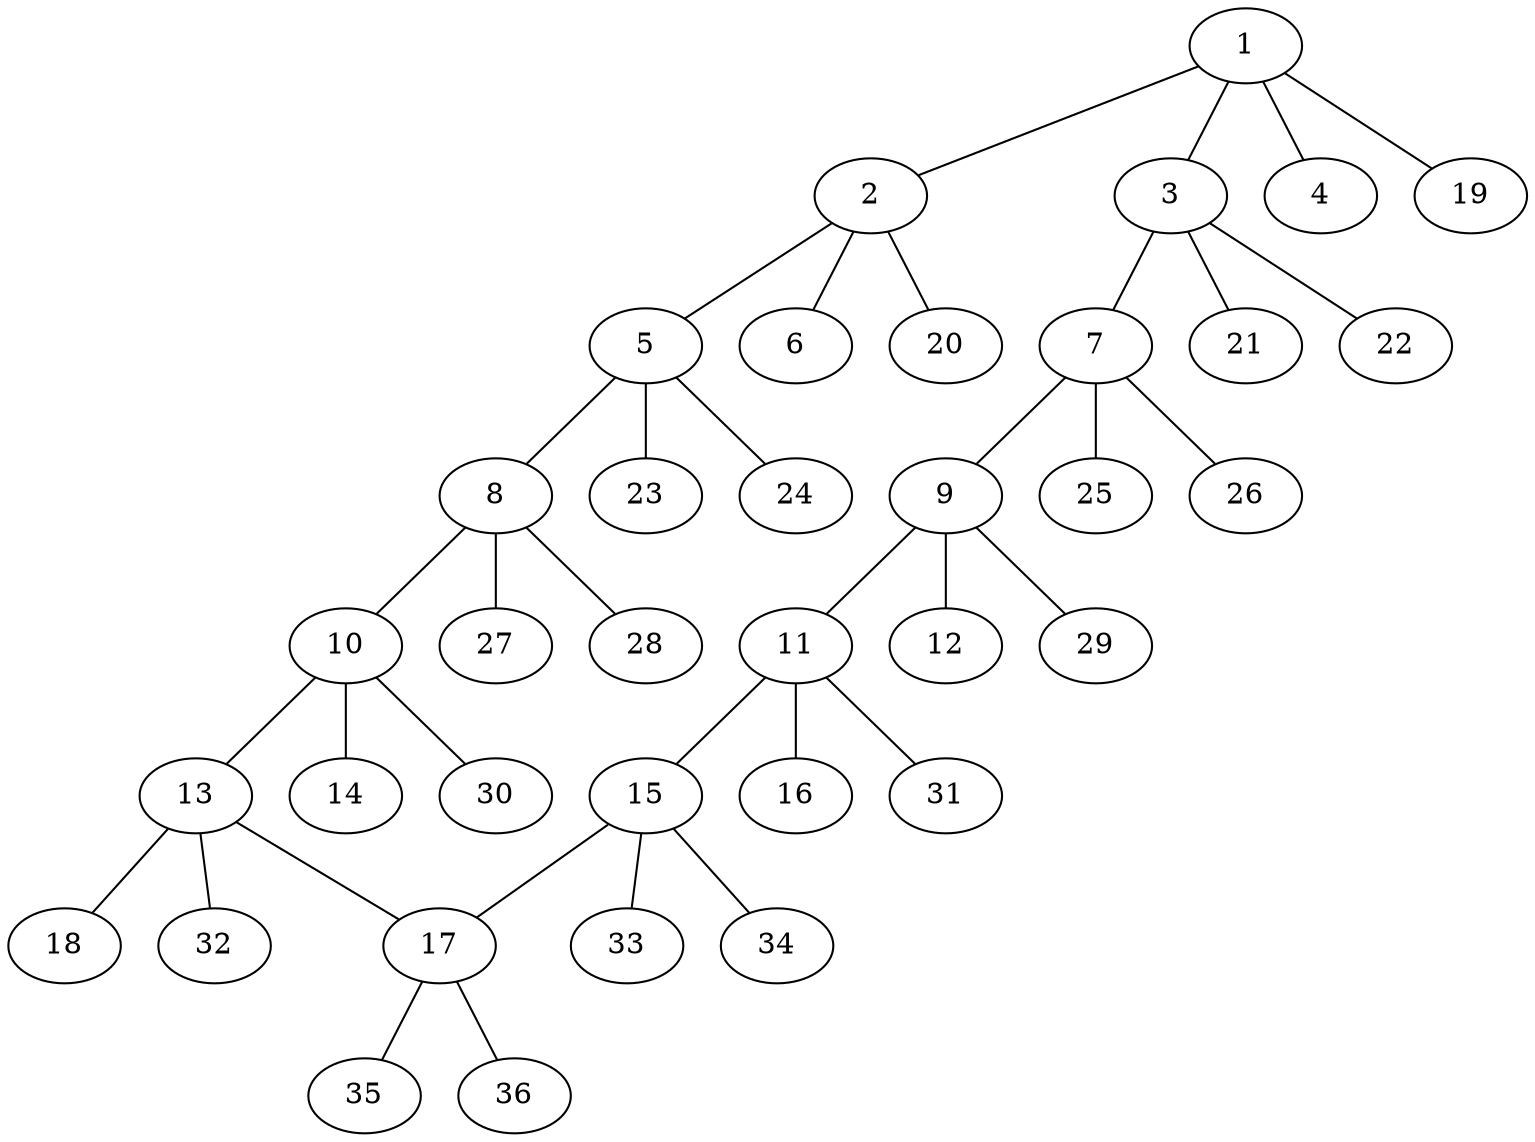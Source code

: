 graph molecule_2770 {
	1	 [chem=C];
	2	 [chem=C];
	1 -- 2	 [valence=1];
	3	 [chem=C];
	1 -- 3	 [valence=1];
	4	 [chem=Br];
	1 -- 4	 [valence=1];
	19	 [chem=H];
	1 -- 19	 [valence=1];
	5	 [chem=C];
	2 -- 5	 [valence=1];
	6	 [chem=Br];
	2 -- 6	 [valence=1];
	20	 [chem=H];
	2 -- 20	 [valence=1];
	7	 [chem=C];
	3 -- 7	 [valence=1];
	21	 [chem=H];
	3 -- 21	 [valence=1];
	22	 [chem=H];
	3 -- 22	 [valence=1];
	8	 [chem=C];
	5 -- 8	 [valence=1];
	23	 [chem=H];
	5 -- 23	 [valence=1];
	24	 [chem=H];
	5 -- 24	 [valence=1];
	9	 [chem=C];
	7 -- 9	 [valence=1];
	25	 [chem=H];
	7 -- 25	 [valence=1];
	26	 [chem=H];
	7 -- 26	 [valence=1];
	10	 [chem=C];
	8 -- 10	 [valence=1];
	27	 [chem=H];
	8 -- 27	 [valence=1];
	28	 [chem=H];
	8 -- 28	 [valence=1];
	11	 [chem=C];
	9 -- 11	 [valence=1];
	12	 [chem=Br];
	9 -- 12	 [valence=1];
	29	 [chem=H];
	9 -- 29	 [valence=1];
	13	 [chem=C];
	10 -- 13	 [valence=1];
	14	 [chem=Br];
	10 -- 14	 [valence=1];
	30	 [chem=H];
	10 -- 30	 [valence=1];
	15	 [chem=C];
	11 -- 15	 [valence=1];
	16	 [chem=Br];
	11 -- 16	 [valence=1];
	31	 [chem=H];
	11 -- 31	 [valence=1];
	17	 [chem=C];
	13 -- 17	 [valence=1];
	18	 [chem=Br];
	13 -- 18	 [valence=1];
	32	 [chem=H];
	13 -- 32	 [valence=1];
	15 -- 17	 [valence=1];
	33	 [chem=H];
	15 -- 33	 [valence=1];
	34	 [chem=H];
	15 -- 34	 [valence=1];
	35	 [chem=H];
	17 -- 35	 [valence=1];
	36	 [chem=H];
	17 -- 36	 [valence=1];
}
